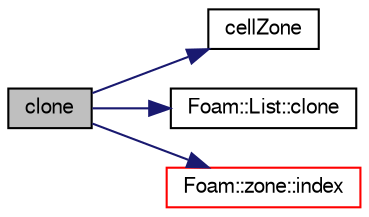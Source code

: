 digraph "clone"
{
  bgcolor="transparent";
  edge [fontname="FreeSans",fontsize="10",labelfontname="FreeSans",labelfontsize="10"];
  node [fontname="FreeSans",fontsize="10",shape=record];
  rankdir="LR";
  Node25 [label="clone",height=0.2,width=0.4,color="black", fillcolor="grey75", style="filled", fontcolor="black"];
  Node25 -> Node26 [color="midnightblue",fontsize="10",style="solid",fontname="FreeSans"];
  Node26 [label="cellZone",height=0.2,width=0.4,color="black",URL="$a27506.html#a065dd8b7f8b509e67046206bc17725f4",tooltip="Disallow default bitwise copy construct. "];
  Node25 -> Node27 [color="midnightblue",fontsize="10",style="solid",fontname="FreeSans"];
  Node27 [label="Foam::List::clone",height=0.2,width=0.4,color="black",URL="$a25694.html#a1dacde1473c464d238424ade433febec",tooltip="Clone. "];
  Node25 -> Node28 [color="midnightblue",fontsize="10",style="solid",fontname="FreeSans"];
  Node28 [label="Foam::zone::index",height=0.2,width=0.4,color="red",URL="$a27518.html#a4a438520bb14406481732edc13c119c7",tooltip="Return the index of this zone in zone list. "];
}
